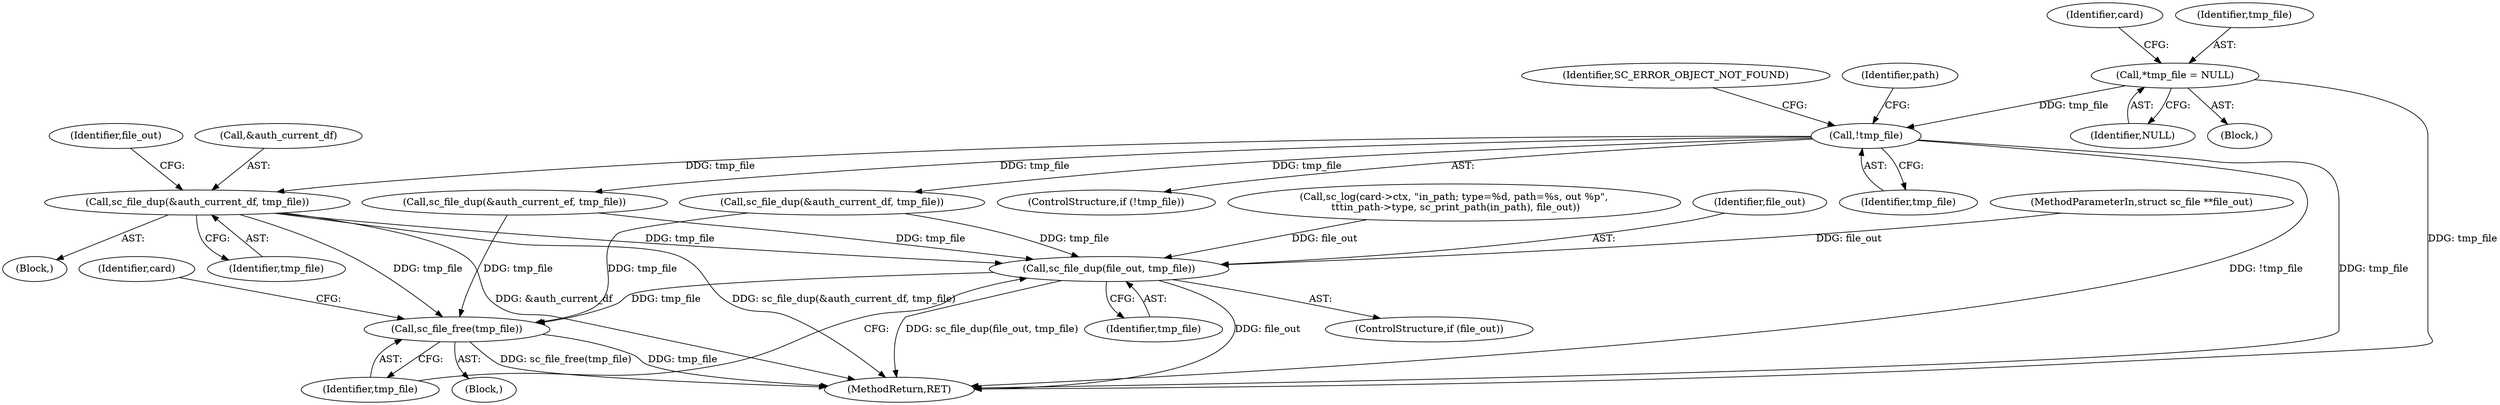 digraph "0_OpenSC_8fe377e93b4b56060e5bbfb6f3142ceaeca744fa_12@pointer" {
"1000277" [label="(Call,sc_file_dup(&auth_current_df, tmp_file))"];
"1000212" [label="(Call,!tmp_file)"];
"1000107" [label="(Call,*tmp_file = NULL)"];
"1000302" [label="(Call,sc_file_dup(file_out, tmp_file))"];
"1000305" [label="(Call,sc_file_free(tmp_file))"];
"1000263" [label="(Block,)"];
"1000301" [label="(Identifier,file_out)"];
"1000107" [label="(Call,*tmp_file = NULL)"];
"1000136" [label="(Call,sc_log(card->ctx, \"in_path; type=%d, path=%s, out %p\",\n \t\t\tin_path->type, sc_print_path(in_path), file_out))"];
"1000303" [label="(Identifier,file_out)"];
"1000212" [label="(Call,!tmp_file)"];
"1000219" [label="(Identifier,path)"];
"1000285" [label="(Call,sc_file_dup(&auth_current_ef, tmp_file))"];
"1000109" [label="(Identifier,NULL)"];
"1000251" [label="(Call,sc_file_dup(&auth_current_df, tmp_file))"];
"1000302" [label="(Call,sc_file_dup(file_out, tmp_file))"];
"1000300" [label="(ControlStructure,if (file_out))"];
"1000115" [label="(Identifier,card)"];
"1000567" [label="(Identifier,card)"];
"1000108" [label="(Identifier,tmp_file)"];
"1000215" [label="(Identifier,SC_ERROR_OBJECT_NOT_FOUND)"];
"1000211" [label="(ControlStructure,if (!tmp_file))"];
"1000104" [label="(Block,)"];
"1000570" [label="(MethodReturn,RET)"];
"1000278" [label="(Call,&auth_current_df)"];
"1000305" [label="(Call,sc_file_free(tmp_file))"];
"1000280" [label="(Identifier,tmp_file)"];
"1000191" [label="(Block,)"];
"1000103" [label="(MethodParameterIn,struct sc_file **file_out)"];
"1000304" [label="(Identifier,tmp_file)"];
"1000213" [label="(Identifier,tmp_file)"];
"1000306" [label="(Identifier,tmp_file)"];
"1000277" [label="(Call,sc_file_dup(&auth_current_df, tmp_file))"];
"1000277" -> "1000263"  [label="AST: "];
"1000277" -> "1000280"  [label="CFG: "];
"1000278" -> "1000277"  [label="AST: "];
"1000280" -> "1000277"  [label="AST: "];
"1000301" -> "1000277"  [label="CFG: "];
"1000277" -> "1000570"  [label="DDG: &auth_current_df"];
"1000277" -> "1000570"  [label="DDG: sc_file_dup(&auth_current_df, tmp_file)"];
"1000212" -> "1000277"  [label="DDG: tmp_file"];
"1000277" -> "1000302"  [label="DDG: tmp_file"];
"1000277" -> "1000305"  [label="DDG: tmp_file"];
"1000212" -> "1000211"  [label="AST: "];
"1000212" -> "1000213"  [label="CFG: "];
"1000213" -> "1000212"  [label="AST: "];
"1000215" -> "1000212"  [label="CFG: "];
"1000219" -> "1000212"  [label="CFG: "];
"1000212" -> "1000570"  [label="DDG: !tmp_file"];
"1000212" -> "1000570"  [label="DDG: tmp_file"];
"1000107" -> "1000212"  [label="DDG: tmp_file"];
"1000212" -> "1000251"  [label="DDG: tmp_file"];
"1000212" -> "1000285"  [label="DDG: tmp_file"];
"1000107" -> "1000104"  [label="AST: "];
"1000107" -> "1000109"  [label="CFG: "];
"1000108" -> "1000107"  [label="AST: "];
"1000109" -> "1000107"  [label="AST: "];
"1000115" -> "1000107"  [label="CFG: "];
"1000107" -> "1000570"  [label="DDG: tmp_file"];
"1000302" -> "1000300"  [label="AST: "];
"1000302" -> "1000304"  [label="CFG: "];
"1000303" -> "1000302"  [label="AST: "];
"1000304" -> "1000302"  [label="AST: "];
"1000306" -> "1000302"  [label="CFG: "];
"1000302" -> "1000570"  [label="DDG: file_out"];
"1000302" -> "1000570"  [label="DDG: sc_file_dup(file_out, tmp_file)"];
"1000136" -> "1000302"  [label="DDG: file_out"];
"1000103" -> "1000302"  [label="DDG: file_out"];
"1000251" -> "1000302"  [label="DDG: tmp_file"];
"1000285" -> "1000302"  [label="DDG: tmp_file"];
"1000302" -> "1000305"  [label="DDG: tmp_file"];
"1000305" -> "1000191"  [label="AST: "];
"1000305" -> "1000306"  [label="CFG: "];
"1000306" -> "1000305"  [label="AST: "];
"1000567" -> "1000305"  [label="CFG: "];
"1000305" -> "1000570"  [label="DDG: sc_file_free(tmp_file)"];
"1000305" -> "1000570"  [label="DDG: tmp_file"];
"1000251" -> "1000305"  [label="DDG: tmp_file"];
"1000285" -> "1000305"  [label="DDG: tmp_file"];
}
